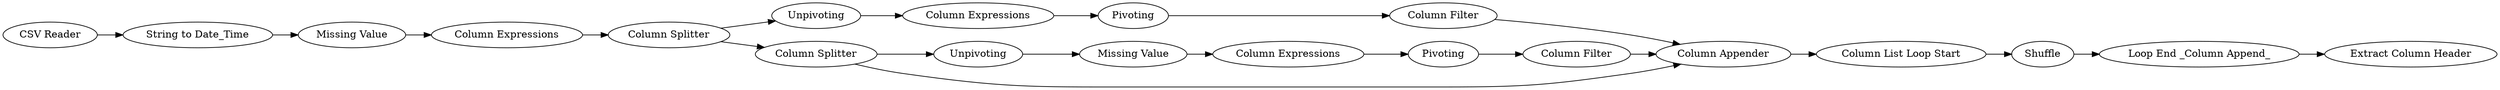 digraph {
	71 [label="CSV Reader"]
	75 [label=Unpivoting]
	77 [label="Column Splitter"]
	78 [label="Column Splitter"]
	79 [label="Column Expressions"]
	80 [label="String to Date_Time"]
	81 [label="Column Expressions"]
	85 [label=Unpivoting]
	86 [label="Column Expressions"]
	87 [label="Missing Value"]
	88 [label=Pivoting]
	89 [label=Pivoting]
	90 [label="Column Appender"]
	91 [label="Extract Column Header"]
	93 [label="Missing Value"]
	94 [label="Column List Loop Start"]
	96 [label=Shuffle]
	97 [label="Loop End _Column Append_"]
	98 [label="Column Filter"]
	99 [label="Column Filter"]
	71 -> 80
	75 -> 81
	77 -> 90
	77 -> 85
	78 -> 77
	78 -> 75
	79 -> 78
	80 -> 93
	81 -> 88
	85 -> 87
	86 -> 89
	87 -> 86
	88 -> 98
	89 -> 99
	90 -> 94
	93 -> 79
	94 -> 96
	96 -> 97
	97 -> 91
	98 -> 90
	99 -> 90
	rankdir=LR
}
